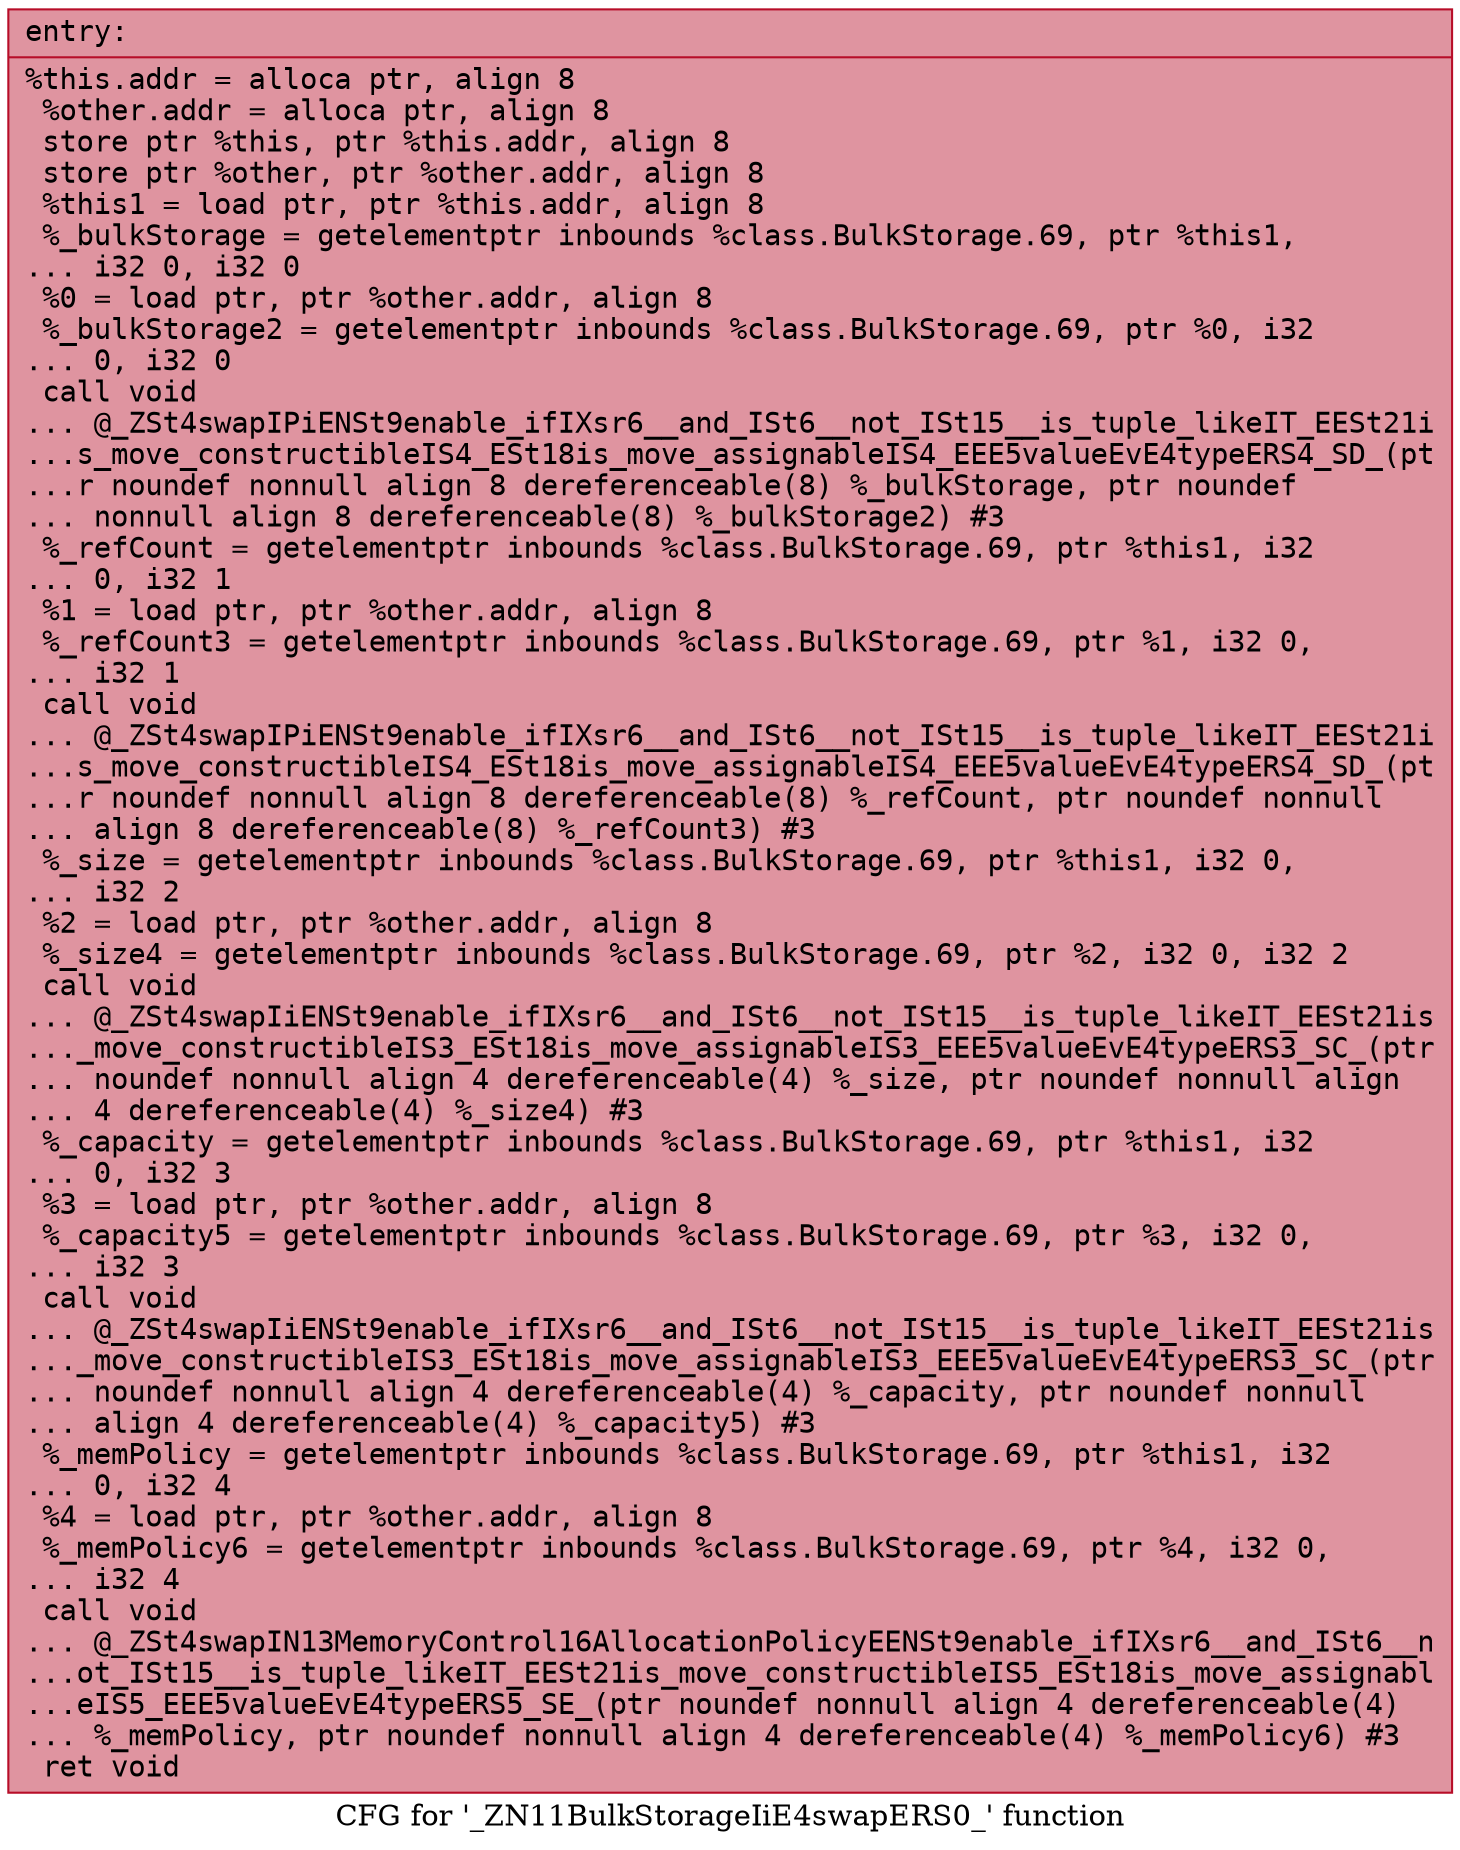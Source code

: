 digraph "CFG for '_ZN11BulkStorageIiE4swapERS0_' function" {
	label="CFG for '_ZN11BulkStorageIiE4swapERS0_' function";

	Node0x55dab48d8c10 [shape=record,color="#b70d28ff", style=filled, fillcolor="#b70d2870" fontname="Courier",label="{entry:\l|  %this.addr = alloca ptr, align 8\l  %other.addr = alloca ptr, align 8\l  store ptr %this, ptr %this.addr, align 8\l  store ptr %other, ptr %other.addr, align 8\l  %this1 = load ptr, ptr %this.addr, align 8\l  %_bulkStorage = getelementptr inbounds %class.BulkStorage.69, ptr %this1,\l... i32 0, i32 0\l  %0 = load ptr, ptr %other.addr, align 8\l  %_bulkStorage2 = getelementptr inbounds %class.BulkStorage.69, ptr %0, i32\l... 0, i32 0\l  call void\l... @_ZSt4swapIPiENSt9enable_ifIXsr6__and_ISt6__not_ISt15__is_tuple_likeIT_EESt21i\l...s_move_constructibleIS4_ESt18is_move_assignableIS4_EEE5valueEvE4typeERS4_SD_(pt\l...r noundef nonnull align 8 dereferenceable(8) %_bulkStorage, ptr noundef\l... nonnull align 8 dereferenceable(8) %_bulkStorage2) #3\l  %_refCount = getelementptr inbounds %class.BulkStorage.69, ptr %this1, i32\l... 0, i32 1\l  %1 = load ptr, ptr %other.addr, align 8\l  %_refCount3 = getelementptr inbounds %class.BulkStorage.69, ptr %1, i32 0,\l... i32 1\l  call void\l... @_ZSt4swapIPiENSt9enable_ifIXsr6__and_ISt6__not_ISt15__is_tuple_likeIT_EESt21i\l...s_move_constructibleIS4_ESt18is_move_assignableIS4_EEE5valueEvE4typeERS4_SD_(pt\l...r noundef nonnull align 8 dereferenceable(8) %_refCount, ptr noundef nonnull\l... align 8 dereferenceable(8) %_refCount3) #3\l  %_size = getelementptr inbounds %class.BulkStorage.69, ptr %this1, i32 0,\l... i32 2\l  %2 = load ptr, ptr %other.addr, align 8\l  %_size4 = getelementptr inbounds %class.BulkStorage.69, ptr %2, i32 0, i32 2\l  call void\l... @_ZSt4swapIiENSt9enable_ifIXsr6__and_ISt6__not_ISt15__is_tuple_likeIT_EESt21is\l..._move_constructibleIS3_ESt18is_move_assignableIS3_EEE5valueEvE4typeERS3_SC_(ptr\l... noundef nonnull align 4 dereferenceable(4) %_size, ptr noundef nonnull align\l... 4 dereferenceable(4) %_size4) #3\l  %_capacity = getelementptr inbounds %class.BulkStorage.69, ptr %this1, i32\l... 0, i32 3\l  %3 = load ptr, ptr %other.addr, align 8\l  %_capacity5 = getelementptr inbounds %class.BulkStorage.69, ptr %3, i32 0,\l... i32 3\l  call void\l... @_ZSt4swapIiENSt9enable_ifIXsr6__and_ISt6__not_ISt15__is_tuple_likeIT_EESt21is\l..._move_constructibleIS3_ESt18is_move_assignableIS3_EEE5valueEvE4typeERS3_SC_(ptr\l... noundef nonnull align 4 dereferenceable(4) %_capacity, ptr noundef nonnull\l... align 4 dereferenceable(4) %_capacity5) #3\l  %_memPolicy = getelementptr inbounds %class.BulkStorage.69, ptr %this1, i32\l... 0, i32 4\l  %4 = load ptr, ptr %other.addr, align 8\l  %_memPolicy6 = getelementptr inbounds %class.BulkStorage.69, ptr %4, i32 0,\l... i32 4\l  call void\l... @_ZSt4swapIN13MemoryControl16AllocationPolicyEENSt9enable_ifIXsr6__and_ISt6__n\l...ot_ISt15__is_tuple_likeIT_EESt21is_move_constructibleIS5_ESt18is_move_assignabl\l...eIS5_EEE5valueEvE4typeERS5_SE_(ptr noundef nonnull align 4 dereferenceable(4)\l... %_memPolicy, ptr noundef nonnull align 4 dereferenceable(4) %_memPolicy6) #3\l  ret void\l}"];
}
